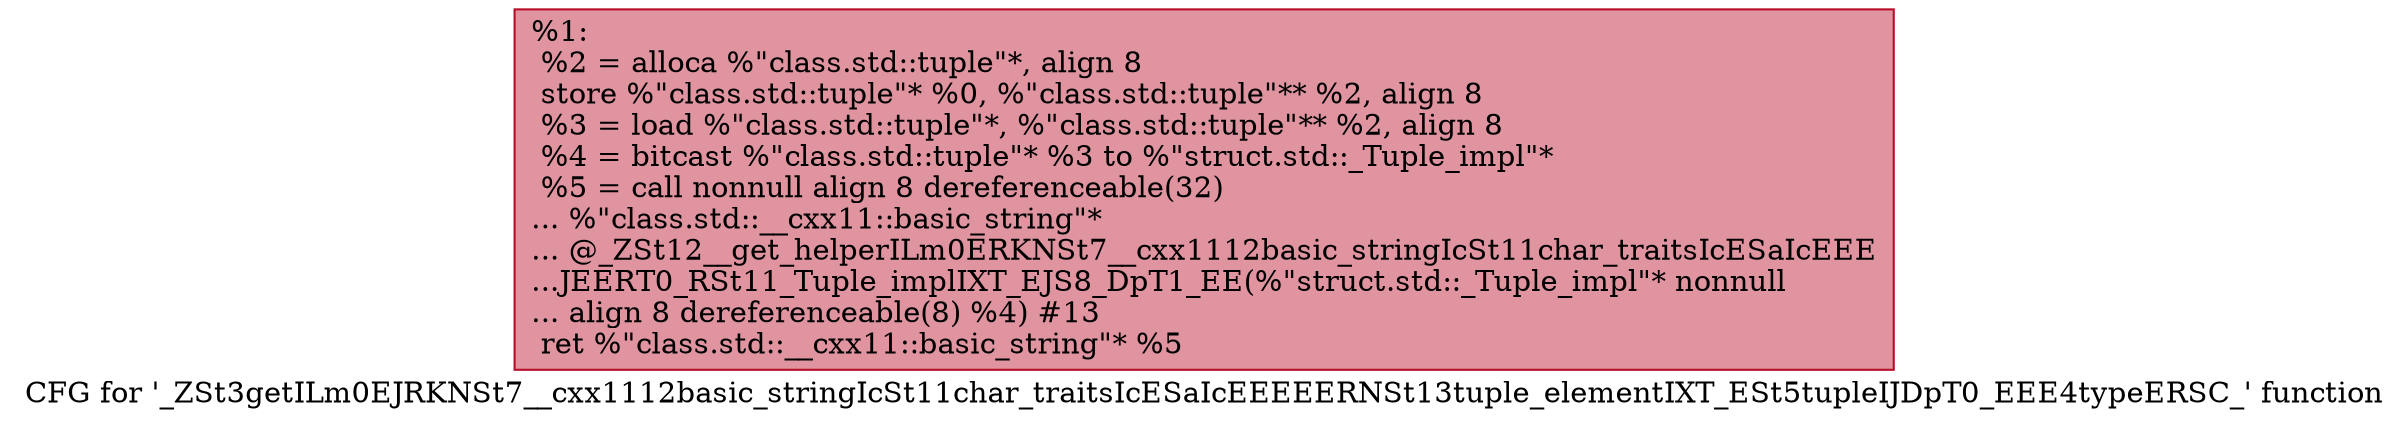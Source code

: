 digraph "CFG for '_ZSt3getILm0EJRKNSt7__cxx1112basic_stringIcSt11char_traitsIcESaIcEEEEERNSt13tuple_elementIXT_ESt5tupleIJDpT0_EEE4typeERSC_' function" {
	label="CFG for '_ZSt3getILm0EJRKNSt7__cxx1112basic_stringIcSt11char_traitsIcESaIcEEEEERNSt13tuple_elementIXT_ESt5tupleIJDpT0_EEE4typeERSC_' function";

	Node0x55a846854e80 [shape=record,color="#b70d28ff", style=filled, fillcolor="#b70d2870",label="{%1:\l  %2 = alloca %\"class.std::tuple\"*, align 8\l  store %\"class.std::tuple\"* %0, %\"class.std::tuple\"** %2, align 8\l  %3 = load %\"class.std::tuple\"*, %\"class.std::tuple\"** %2, align 8\l  %4 = bitcast %\"class.std::tuple\"* %3 to %\"struct.std::_Tuple_impl\"*\l  %5 = call nonnull align 8 dereferenceable(32)\l... %\"class.std::__cxx11::basic_string\"*\l... @_ZSt12__get_helperILm0ERKNSt7__cxx1112basic_stringIcSt11char_traitsIcESaIcEEE\l...JEERT0_RSt11_Tuple_implIXT_EJS8_DpT1_EE(%\"struct.std::_Tuple_impl\"* nonnull\l... align 8 dereferenceable(8) %4) #13\l  ret %\"class.std::__cxx11::basic_string\"* %5\l}"];
}
